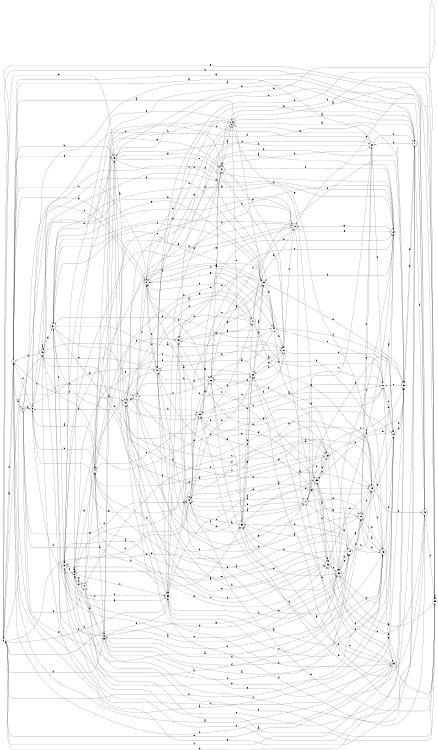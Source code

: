 digraph n39_6 {
__start0 [label="" shape="none"];

rankdir=LR;
size="8,5";

s0 [style="filled", color="black", fillcolor="white" shape="circle", label="0"];
s1 [style="filled", color="black", fillcolor="white" shape="circle", label="1"];
s2 [style="rounded,filled", color="black", fillcolor="white" shape="doublecircle", label="2"];
s3 [style="filled", color="black", fillcolor="white" shape="circle", label="3"];
s4 [style="rounded,filled", color="black", fillcolor="white" shape="doublecircle", label="4"];
s5 [style="filled", color="black", fillcolor="white" shape="circle", label="5"];
s6 [style="filled", color="black", fillcolor="white" shape="circle", label="6"];
s7 [style="rounded,filled", color="black", fillcolor="white" shape="doublecircle", label="7"];
s8 [style="filled", color="black", fillcolor="white" shape="circle", label="8"];
s9 [style="rounded,filled", color="black", fillcolor="white" shape="doublecircle", label="9"];
s10 [style="rounded,filled", color="black", fillcolor="white" shape="doublecircle", label="10"];
s11 [style="rounded,filled", color="black", fillcolor="white" shape="doublecircle", label="11"];
s12 [style="filled", color="black", fillcolor="white" shape="circle", label="12"];
s13 [style="rounded,filled", color="black", fillcolor="white" shape="doublecircle", label="13"];
s14 [style="rounded,filled", color="black", fillcolor="white" shape="doublecircle", label="14"];
s15 [style="rounded,filled", color="black", fillcolor="white" shape="doublecircle", label="15"];
s16 [style="rounded,filled", color="black", fillcolor="white" shape="doublecircle", label="16"];
s17 [style="rounded,filled", color="black", fillcolor="white" shape="doublecircle", label="17"];
s18 [style="rounded,filled", color="black", fillcolor="white" shape="doublecircle", label="18"];
s19 [style="rounded,filled", color="black", fillcolor="white" shape="doublecircle", label="19"];
s20 [style="filled", color="black", fillcolor="white" shape="circle", label="20"];
s21 [style="filled", color="black", fillcolor="white" shape="circle", label="21"];
s22 [style="filled", color="black", fillcolor="white" shape="circle", label="22"];
s23 [style="rounded,filled", color="black", fillcolor="white" shape="doublecircle", label="23"];
s24 [style="filled", color="black", fillcolor="white" shape="circle", label="24"];
s25 [style="rounded,filled", color="black", fillcolor="white" shape="doublecircle", label="25"];
s26 [style="rounded,filled", color="black", fillcolor="white" shape="doublecircle", label="26"];
s27 [style="filled", color="black", fillcolor="white" shape="circle", label="27"];
s28 [style="filled", color="black", fillcolor="white" shape="circle", label="28"];
s29 [style="filled", color="black", fillcolor="white" shape="circle", label="29"];
s30 [style="rounded,filled", color="black", fillcolor="white" shape="doublecircle", label="30"];
s31 [style="rounded,filled", color="black", fillcolor="white" shape="doublecircle", label="31"];
s32 [style="rounded,filled", color="black", fillcolor="white" shape="doublecircle", label="32"];
s33 [style="filled", color="black", fillcolor="white" shape="circle", label="33"];
s34 [style="filled", color="black", fillcolor="white" shape="circle", label="34"];
s35 [style="rounded,filled", color="black", fillcolor="white" shape="doublecircle", label="35"];
s36 [style="rounded,filled", color="black", fillcolor="white" shape="doublecircle", label="36"];
s37 [style="rounded,filled", color="black", fillcolor="white" shape="doublecircle", label="37"];
s38 [style="rounded,filled", color="black", fillcolor="white" shape="doublecircle", label="38"];
s39 [style="filled", color="black", fillcolor="white" shape="circle", label="39"];
s40 [style="rounded,filled", color="black", fillcolor="white" shape="doublecircle", label="40"];
s41 [style="rounded,filled", color="black", fillcolor="white" shape="doublecircle", label="41"];
s42 [style="rounded,filled", color="black", fillcolor="white" shape="doublecircle", label="42"];
s43 [style="rounded,filled", color="black", fillcolor="white" shape="doublecircle", label="43"];
s44 [style="filled", color="black", fillcolor="white" shape="circle", label="44"];
s45 [style="rounded,filled", color="black", fillcolor="white" shape="doublecircle", label="45"];
s46 [style="rounded,filled", color="black", fillcolor="white" shape="doublecircle", label="46"];
s47 [style="rounded,filled", color="black", fillcolor="white" shape="doublecircle", label="47"];
s0 -> s1 [label="a"];
s0 -> s7 [label="b"];
s0 -> s41 [label="c"];
s0 -> s11 [label="d"];
s0 -> s1 [label="e"];
s0 -> s5 [label="f"];
s0 -> s43 [label="g"];
s1 -> s2 [label="a"];
s1 -> s43 [label="b"];
s1 -> s9 [label="c"];
s1 -> s34 [label="d"];
s1 -> s5 [label="e"];
s1 -> s16 [label="f"];
s1 -> s43 [label="g"];
s2 -> s3 [label="a"];
s2 -> s35 [label="b"];
s2 -> s9 [label="c"];
s2 -> s12 [label="d"];
s2 -> s47 [label="e"];
s2 -> s22 [label="f"];
s2 -> s40 [label="g"];
s3 -> s4 [label="a"];
s3 -> s4 [label="b"];
s3 -> s46 [label="c"];
s3 -> s1 [label="d"];
s3 -> s37 [label="e"];
s3 -> s29 [label="f"];
s3 -> s12 [label="g"];
s4 -> s5 [label="a"];
s4 -> s44 [label="b"];
s4 -> s26 [label="c"];
s4 -> s45 [label="d"];
s4 -> s37 [label="e"];
s4 -> s15 [label="f"];
s4 -> s6 [label="g"];
s5 -> s6 [label="a"];
s5 -> s43 [label="b"];
s5 -> s47 [label="c"];
s5 -> s19 [label="d"];
s5 -> s33 [label="e"];
s5 -> s31 [label="f"];
s5 -> s26 [label="g"];
s6 -> s6 [label="a"];
s6 -> s7 [label="b"];
s6 -> s33 [label="c"];
s6 -> s18 [label="d"];
s6 -> s47 [label="e"];
s6 -> s3 [label="f"];
s6 -> s24 [label="g"];
s7 -> s8 [label="a"];
s7 -> s40 [label="b"];
s7 -> s13 [label="c"];
s7 -> s30 [label="d"];
s7 -> s20 [label="e"];
s7 -> s42 [label="f"];
s7 -> s46 [label="g"];
s8 -> s7 [label="a"];
s8 -> s5 [label="b"];
s8 -> s9 [label="c"];
s8 -> s45 [label="d"];
s8 -> s35 [label="e"];
s8 -> s8 [label="f"];
s8 -> s40 [label="g"];
s9 -> s1 [label="a"];
s9 -> s10 [label="b"];
s9 -> s8 [label="c"];
s9 -> s27 [label="d"];
s9 -> s36 [label="e"];
s9 -> s40 [label="f"];
s9 -> s17 [label="g"];
s10 -> s11 [label="a"];
s10 -> s46 [label="b"];
s10 -> s31 [label="c"];
s10 -> s31 [label="d"];
s10 -> s22 [label="e"];
s10 -> s36 [label="f"];
s10 -> s13 [label="g"];
s11 -> s12 [label="a"];
s11 -> s4 [label="b"];
s11 -> s20 [label="c"];
s11 -> s12 [label="d"];
s11 -> s25 [label="e"];
s11 -> s12 [label="f"];
s11 -> s18 [label="g"];
s12 -> s13 [label="a"];
s12 -> s24 [label="b"];
s12 -> s17 [label="c"];
s12 -> s38 [label="d"];
s12 -> s25 [label="e"];
s12 -> s13 [label="f"];
s12 -> s29 [label="g"];
s13 -> s14 [label="a"];
s13 -> s8 [label="b"];
s13 -> s33 [label="c"];
s13 -> s23 [label="d"];
s13 -> s7 [label="e"];
s13 -> s6 [label="f"];
s13 -> s33 [label="g"];
s14 -> s6 [label="a"];
s14 -> s5 [label="b"];
s14 -> s15 [label="c"];
s14 -> s35 [label="d"];
s14 -> s4 [label="e"];
s14 -> s19 [label="f"];
s14 -> s44 [label="g"];
s15 -> s12 [label="a"];
s15 -> s16 [label="b"];
s15 -> s18 [label="c"];
s15 -> s26 [label="d"];
s15 -> s22 [label="e"];
s15 -> s42 [label="f"];
s15 -> s37 [label="g"];
s16 -> s17 [label="a"];
s16 -> s23 [label="b"];
s16 -> s33 [label="c"];
s16 -> s30 [label="d"];
s16 -> s26 [label="e"];
s16 -> s3 [label="f"];
s16 -> s41 [label="g"];
s17 -> s10 [label="a"];
s17 -> s18 [label="b"];
s17 -> s9 [label="c"];
s17 -> s16 [label="d"];
s17 -> s30 [label="e"];
s17 -> s41 [label="f"];
s17 -> s15 [label="g"];
s18 -> s5 [label="a"];
s18 -> s19 [label="b"];
s18 -> s47 [label="c"];
s18 -> s24 [label="d"];
s18 -> s45 [label="e"];
s18 -> s0 [label="f"];
s18 -> s19 [label="g"];
s19 -> s18 [label="a"];
s19 -> s20 [label="b"];
s19 -> s15 [label="c"];
s19 -> s38 [label="d"];
s19 -> s11 [label="e"];
s19 -> s5 [label="f"];
s19 -> s4 [label="g"];
s20 -> s1 [label="a"];
s20 -> s9 [label="b"];
s20 -> s13 [label="c"];
s20 -> s21 [label="d"];
s20 -> s8 [label="e"];
s20 -> s7 [label="f"];
s20 -> s19 [label="g"];
s21 -> s22 [label="a"];
s21 -> s9 [label="b"];
s21 -> s16 [label="c"];
s21 -> s24 [label="d"];
s21 -> s45 [label="e"];
s21 -> s46 [label="f"];
s21 -> s34 [label="g"];
s22 -> s16 [label="a"];
s22 -> s4 [label="b"];
s22 -> s23 [label="c"];
s22 -> s46 [label="d"];
s22 -> s23 [label="e"];
s22 -> s29 [label="f"];
s22 -> s10 [label="g"];
s23 -> s0 [label="a"];
s23 -> s24 [label="b"];
s23 -> s31 [label="c"];
s23 -> s39 [label="d"];
s23 -> s14 [label="e"];
s23 -> s14 [label="f"];
s23 -> s15 [label="g"];
s24 -> s1 [label="a"];
s24 -> s25 [label="b"];
s24 -> s33 [label="c"];
s24 -> s30 [label="d"];
s24 -> s21 [label="e"];
s24 -> s30 [label="f"];
s24 -> s19 [label="g"];
s25 -> s26 [label="a"];
s25 -> s8 [label="b"];
s25 -> s34 [label="c"];
s25 -> s32 [label="d"];
s25 -> s43 [label="e"];
s25 -> s30 [label="f"];
s25 -> s38 [label="g"];
s26 -> s27 [label="a"];
s26 -> s25 [label="b"];
s26 -> s23 [label="c"];
s26 -> s35 [label="d"];
s26 -> s43 [label="e"];
s26 -> s26 [label="f"];
s26 -> s13 [label="g"];
s27 -> s28 [label="a"];
s27 -> s36 [label="b"];
s27 -> s38 [label="c"];
s27 -> s24 [label="d"];
s27 -> s28 [label="e"];
s27 -> s10 [label="f"];
s27 -> s40 [label="g"];
s28 -> s29 [label="a"];
s28 -> s29 [label="b"];
s28 -> s41 [label="c"];
s28 -> s27 [label="d"];
s28 -> s12 [label="e"];
s28 -> s6 [label="f"];
s28 -> s40 [label="g"];
s29 -> s1 [label="a"];
s29 -> s30 [label="b"];
s29 -> s31 [label="c"];
s29 -> s45 [label="d"];
s29 -> s44 [label="e"];
s29 -> s13 [label="f"];
s29 -> s36 [label="g"];
s30 -> s1 [label="a"];
s30 -> s4 [label="b"];
s30 -> s2 [label="c"];
s30 -> s0 [label="d"];
s30 -> s21 [label="e"];
s30 -> s11 [label="f"];
s30 -> s7 [label="g"];
s31 -> s27 [label="a"];
s31 -> s15 [label="b"];
s31 -> s29 [label="c"];
s31 -> s32 [label="d"];
s31 -> s38 [label="e"];
s31 -> s13 [label="f"];
s31 -> s22 [label="g"];
s32 -> s6 [label="a"];
s32 -> s30 [label="b"];
s32 -> s25 [label="c"];
s32 -> s33 [label="d"];
s32 -> s40 [label="e"];
s32 -> s11 [label="f"];
s32 -> s23 [label="g"];
s33 -> s18 [label="a"];
s33 -> s34 [label="b"];
s33 -> s45 [label="c"];
s33 -> s14 [label="d"];
s33 -> s16 [label="e"];
s33 -> s0 [label="f"];
s33 -> s37 [label="g"];
s34 -> s35 [label="a"];
s34 -> s28 [label="b"];
s34 -> s11 [label="c"];
s34 -> s25 [label="d"];
s34 -> s0 [label="e"];
s34 -> s0 [label="f"];
s34 -> s5 [label="g"];
s35 -> s14 [label="a"];
s35 -> s17 [label="b"];
s35 -> s12 [label="c"];
s35 -> s15 [label="d"];
s35 -> s36 [label="e"];
s35 -> s28 [label="f"];
s35 -> s28 [label="g"];
s36 -> s37 [label="a"];
s36 -> s40 [label="b"];
s36 -> s12 [label="c"];
s36 -> s32 [label="d"];
s36 -> s23 [label="e"];
s36 -> s41 [label="f"];
s36 -> s25 [label="g"];
s37 -> s8 [label="a"];
s37 -> s20 [label="b"];
s37 -> s38 [label="c"];
s37 -> s37 [label="d"];
s37 -> s39 [label="e"];
s37 -> s22 [label="f"];
s37 -> s27 [label="g"];
s38 -> s21 [label="a"];
s38 -> s28 [label="b"];
s38 -> s22 [label="c"];
s38 -> s18 [label="d"];
s38 -> s4 [label="e"];
s38 -> s33 [label="f"];
s38 -> s36 [label="g"];
s39 -> s8 [label="a"];
s39 -> s12 [label="b"];
s39 -> s10 [label="c"];
s39 -> s40 [label="d"];
s39 -> s35 [label="e"];
s39 -> s39 [label="f"];
s39 -> s23 [label="g"];
s40 -> s11 [label="a"];
s40 -> s6 [label="b"];
s40 -> s9 [label="c"];
s40 -> s19 [label="d"];
s40 -> s0 [label="e"];
s40 -> s33 [label="f"];
s40 -> s19 [label="g"];
s41 -> s23 [label="a"];
s41 -> s38 [label="b"];
s41 -> s9 [label="c"];
s41 -> s32 [label="d"];
s41 -> s15 [label="e"];
s41 -> s42 [label="f"];
s41 -> s10 [label="g"];
s42 -> s3 [label="a"];
s42 -> s26 [label="b"];
s42 -> s43 [label="c"];
s42 -> s28 [label="d"];
s42 -> s0 [label="e"];
s42 -> s39 [label="f"];
s42 -> s1 [label="g"];
s43 -> s16 [label="a"];
s43 -> s39 [label="b"];
s43 -> s20 [label="c"];
s43 -> s31 [label="d"];
s43 -> s27 [label="e"];
s43 -> s44 [label="f"];
s43 -> s37 [label="g"];
s44 -> s36 [label="a"];
s44 -> s27 [label="b"];
s44 -> s9 [label="c"];
s44 -> s31 [label="d"];
s44 -> s21 [label="e"];
s44 -> s24 [label="f"];
s44 -> s9 [label="g"];
s45 -> s12 [label="a"];
s45 -> s22 [label="b"];
s45 -> s29 [label="c"];
s45 -> s17 [label="d"];
s45 -> s32 [label="e"];
s45 -> s35 [label="f"];
s45 -> s44 [label="g"];
s46 -> s46 [label="a"];
s46 -> s14 [label="b"];
s46 -> s1 [label="c"];
s46 -> s21 [label="d"];
s46 -> s31 [label="e"];
s46 -> s27 [label="f"];
s46 -> s29 [label="g"];
s47 -> s39 [label="a"];
s47 -> s10 [label="b"];
s47 -> s42 [label="c"];
s47 -> s6 [label="d"];
s47 -> s6 [label="e"];
s47 -> s39 [label="f"];
s47 -> s4 [label="g"];

}